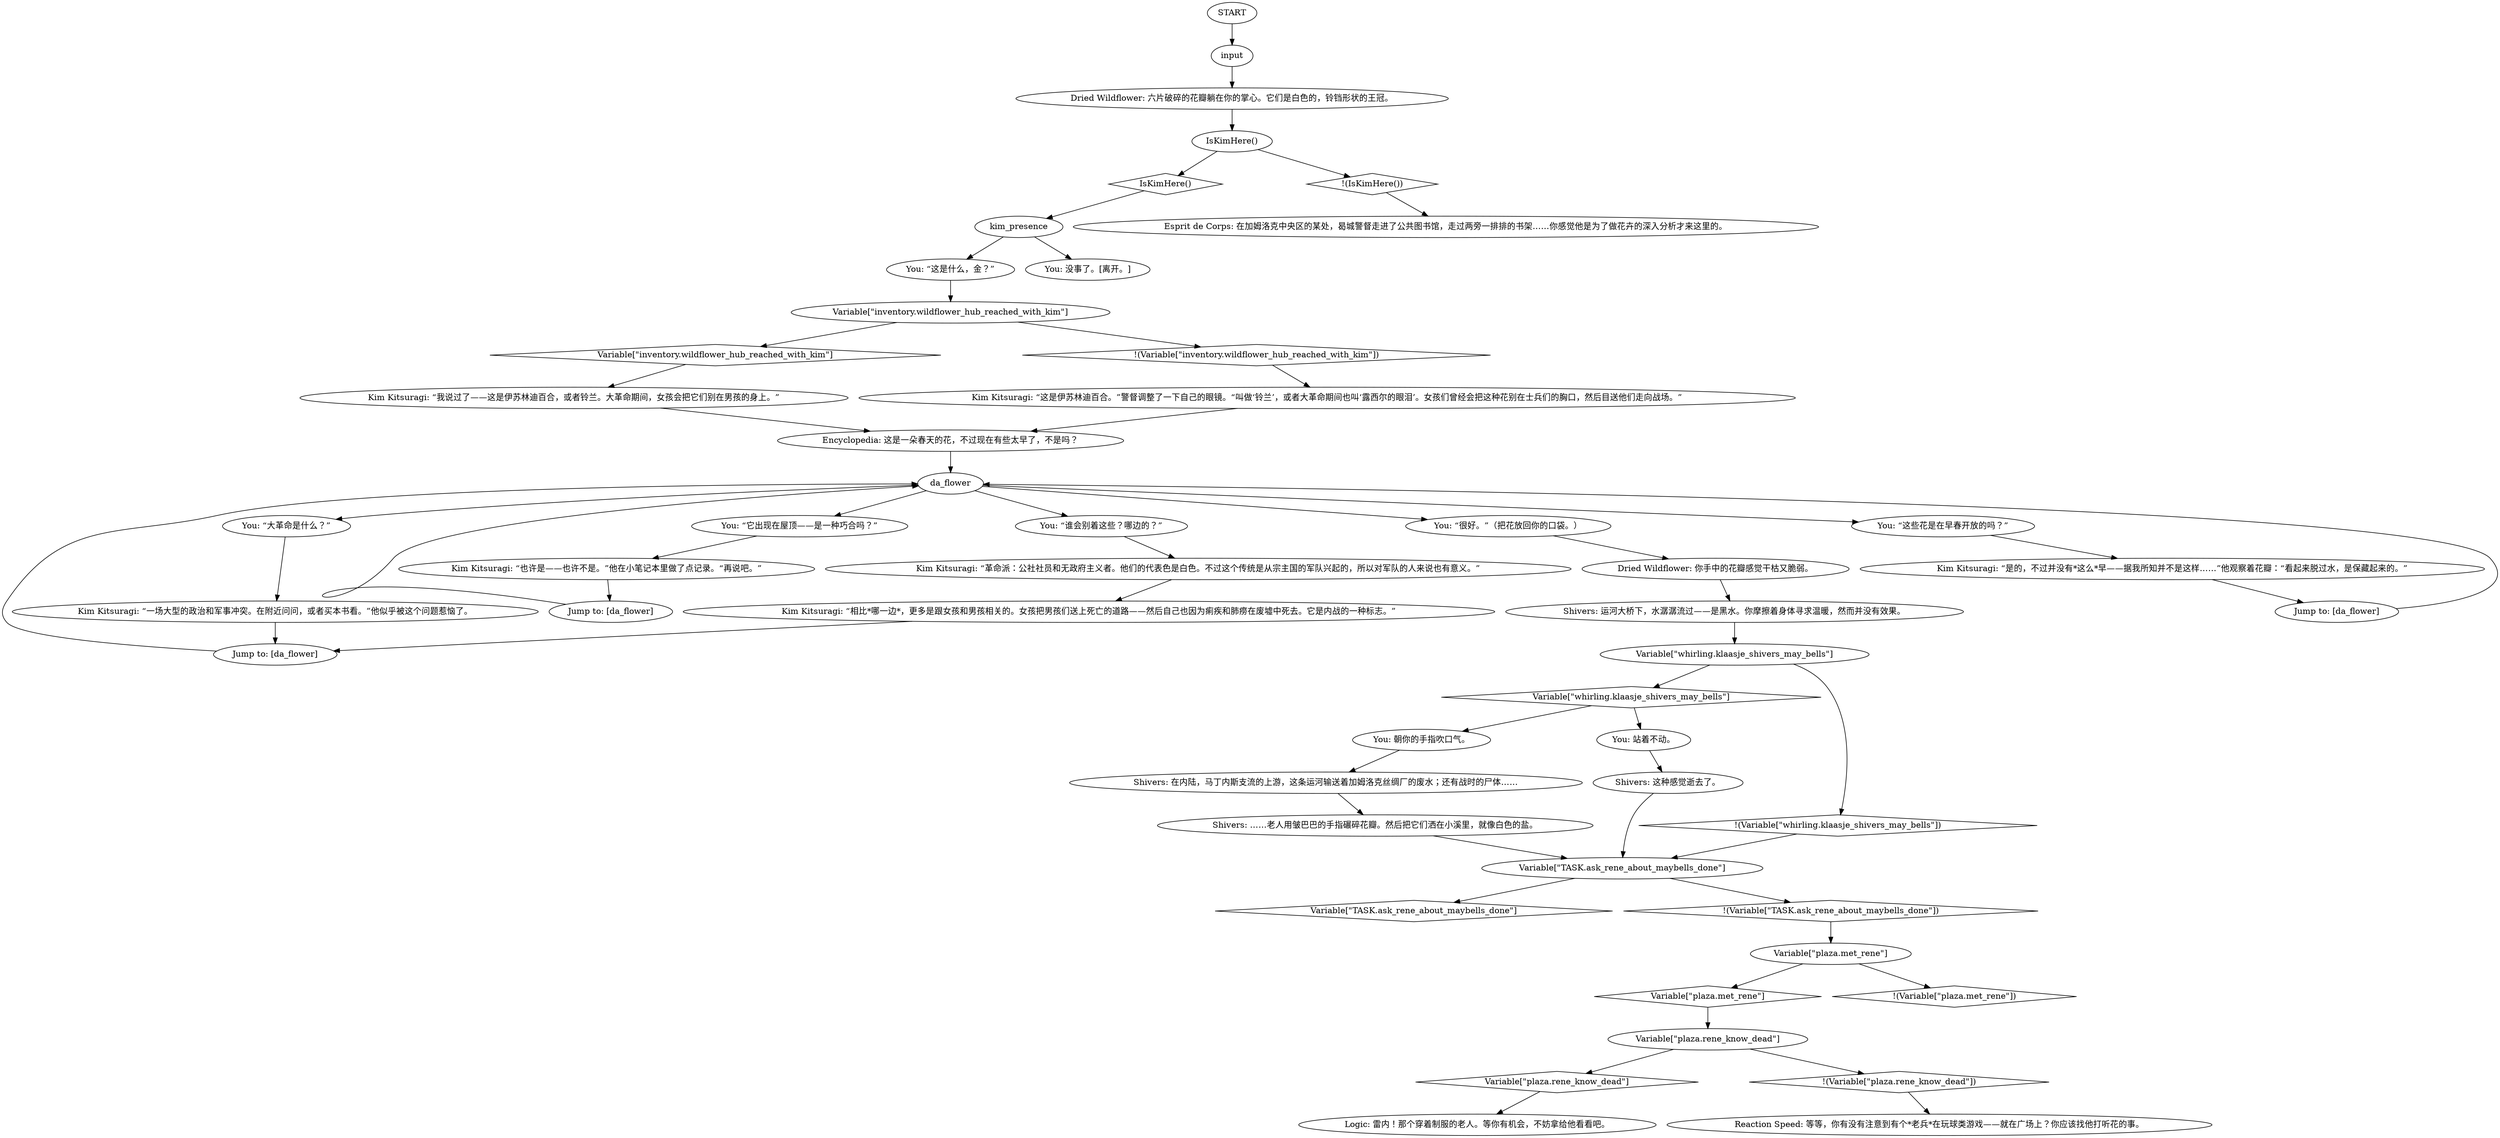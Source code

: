 # INVENTORY / DRIED MAY BELLS
# This dialogue is attached to the "dried_may_bells" item.
# ==================================================
digraph G {
	  0 [label="START"];
	  1 [label="input"];
	  2 [label="You: “大革命是什么？”"];
	  3 [label="Kim Kitsuragi: “是的，不过并没有*这么*早——据我所知并不是这样……”他观察着花瓣：“看起来脱过水，是保藏起来的。”"];
	  4 [label="Dried Wildflower: 六片破碎的花瓣躺在你的掌心。它们是白色的，铃铛形状的王冠。"];
	  5 [label="Shivers: 运河大桥下，水潺潺流过——是黑水。你摩擦着身体寻求温暖，然而并没有效果。"];
	  6 [label="Reaction Speed: 等等，你有没有注意到有个*老兵*在玩球类游戏——就在广场上？你应该找他打听花的事。"];
	  7 [label="Shivers: ……老人用皱巴巴的手指碾碎花瓣。然后把它们洒在小溪里，就像白色的盐。"];
	  8 [label="Kim Kitsuragi: “我说过了——这是伊苏林迪百合，或者铃兰。大革命期间，女孩会把它们别在男孩的身上。”"];
	  9 [label="Kim Kitsuragi: “一场大型的政治和军事冲突。在附近问问，或者买本书看。”他似乎被这个问题惹恼了。"];
	  10 [label="Shivers: 在内陆，马丁内斯支流的上游，这条运河输送着加姆洛克丝绸厂的废水；还有战时的尸体……"];
	  11 [label="Esprit de Corps: 在加姆洛克中央区的某处，曷城警督走进了公共图书馆，走过两旁一排排的书架……你感觉他是为了做花卉的深入分析才来这里的。"];
	  12 [label="Encyclopedia: 这是一朵春天的花，不过现在有些太早了，不是吗？"];
	  13 [label="Variable[\"plaza.rene_know_dead\"]"];
	  14 [label="Variable[\"plaza.rene_know_dead\"]", shape=diamond];
	  15 [label="!(Variable[\"plaza.rene_know_dead\"])", shape=diamond];
	  16 [label="You: “谁会别着这些？哪边的？”"];
	  17 [label="Kim Kitsuragi: “革命派：公社社员和无政府主义者。他们的代表色是白色。不过这个传统是从宗主国的军队兴起的，所以对军队的人来说也有意义。”"];
	  18 [label="Variable[\"whirling.klaasje_shivers_may_bells\"]"];
	  19 [label="Variable[\"whirling.klaasje_shivers_may_bells\"]", shape=diamond];
	  20 [label="!(Variable[\"whirling.klaasje_shivers_may_bells\"])", shape=diamond];
	  21 [label="Shivers: 这种感觉逝去了。"];
	  22 [label="Kim Kitsuragi: “也许是——也许不是。”他在小笔记本里做了点记录。“再说吧。”"];
	  23 [label="Jump to: [da_flower]"];
	  24 [label="Variable[\"inventory.wildflower_hub_reached_with_kim\"]"];
	  25 [label="Variable[\"inventory.wildflower_hub_reached_with_kim\"]", shape=diamond];
	  26 [label="!(Variable[\"inventory.wildflower_hub_reached_with_kim\"])", shape=diamond];
	  27 [label="You: 站着不动。"];
	  28 [label="Logic: 雷内！那个穿着制服的老人。等你有机会，不妨拿给他看看吧。"];
	  29 [label="Variable[\"TASK.ask_rene_about_maybells_done\"]"];
	  30 [label="Variable[\"TASK.ask_rene_about_maybells_done\"]", shape=diamond];
	  31 [label="!(Variable[\"TASK.ask_rene_about_maybells_done\"])", shape=diamond];
	  32 [label="You: “很好。”（把花放回你的口袋。）"];
	  33 [label="Kim Kitsuragi: “这是伊苏林迪百合。”警督调整了一下自己的眼镜。“叫做‘铃兰’，或者大革命期间也叫‘露西尔的眼泪’。女孩们曾经会把这种花别在士兵们的胸口，然后目送他们走向战场。”"];
	  34 [label="Dried Wildflower: 你手中的花瓣感觉干枯又脆弱。"];
	  35 [label="Variable[\"plaza.met_rene\"]"];
	  36 [label="Variable[\"plaza.met_rene\"]", shape=diamond];
	  37 [label="!(Variable[\"plaza.met_rene\"])", shape=diamond];
	  38 [label="You: 朝你的手指吹口气。"];
	  39 [label="Kim Kitsuragi: “相比*哪一边*，更多是跟女孩和男孩相关的。女孩把男孩们送上死亡的道路——然后自己也因为痢疾和肺痨在废墟中死去。它是内战的一种标志。”"];
	  40 [label="IsKimHere()"];
	  41 [label="IsKimHere()", shape=diamond];
	  42 [label="!(IsKimHere())", shape=diamond];
	  43 [label="Jump to: [da_flower]"];
	  44 [label="You: “它出现在屋顶——是一种巧合吗？”"];
	  45 [label="da_flower"];
	  46 [label="kim_presence"];
	  47 [label="Jump to: [da_flower]"];
	  48 [label="You: “这是什么，金？”"];
	  49 [label="You: 没事了。[离开。]"];
	  50 [label="You: “这些花是在早春开放的吗？”"];
	  0 -> 1
	  1 -> 4
	  2 -> 9
	  3 -> 47
	  4 -> 40
	  5 -> 18
	  7 -> 29
	  8 -> 12
	  9 -> 43
	  10 -> 7
	  12 -> 45
	  13 -> 14
	  13 -> 15
	  14 -> 28
	  15 -> 6
	  16 -> 17
	  17 -> 39
	  18 -> 19
	  18 -> 20
	  19 -> 27
	  19 -> 38
	  20 -> 29
	  21 -> 29
	  22 -> 23
	  23 -> 45
	  24 -> 25
	  24 -> 26
	  25 -> 8
	  26 -> 33
	  27 -> 21
	  29 -> 30
	  29 -> 31
	  31 -> 35
	  32 -> 34
	  33 -> 12
	  34 -> 5
	  35 -> 36
	  35 -> 37
	  36 -> 13
	  38 -> 10
	  39 -> 43
	  40 -> 41
	  40 -> 42
	  41 -> 46
	  42 -> 11
	  43 -> 45
	  44 -> 22
	  45 -> 32
	  45 -> 2
	  45 -> 44
	  45 -> 16
	  45 -> 50
	  46 -> 48
	  46 -> 49
	  47 -> 45
	  48 -> 24
	  50 -> 3
}

